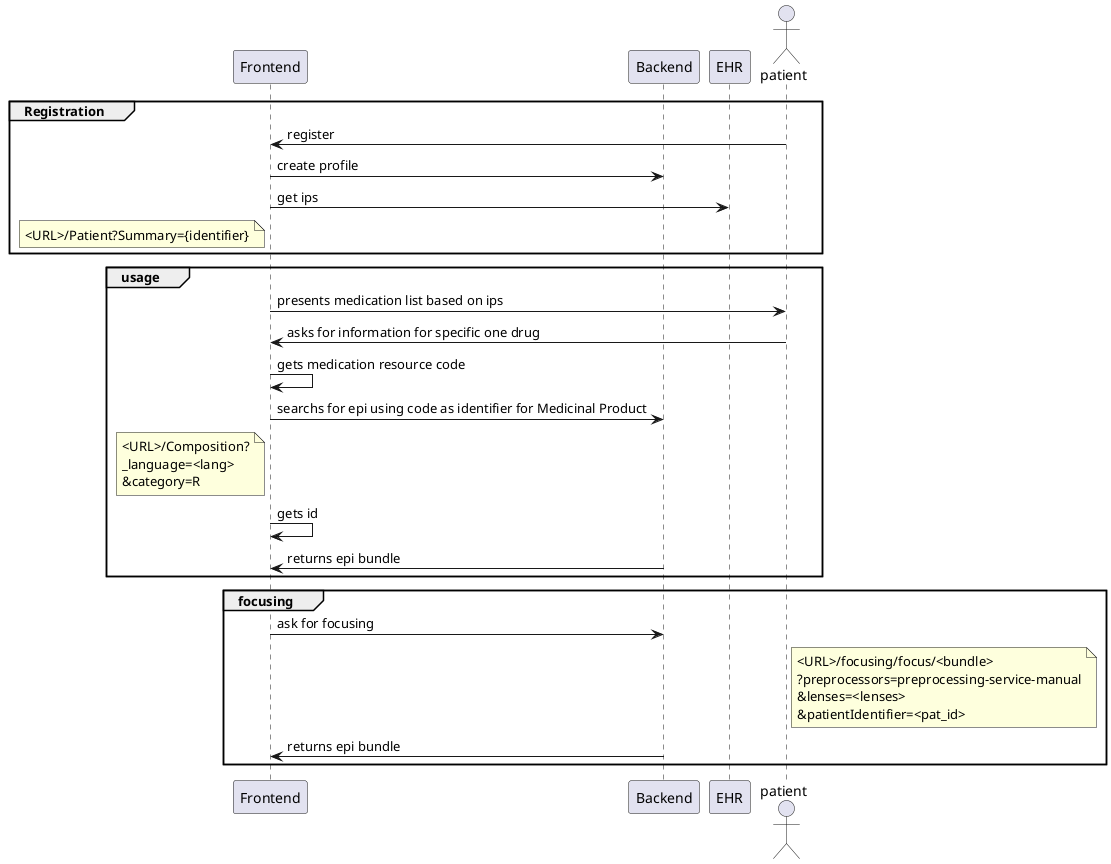 @startuml
participant Frontend as fe
participant Backend as be
participant EHR as ehr
actor       patient       as pat
/'
actor       Physician       as phy

boundary    Boundary    as Foo2
control     Control     as Foo3
entity      Entity      as Foo4
collections Collections as Foo6
queue       Queue       as Foo7
Foo -> Foo5 : To database
Foo -> Foo6 : To collections
Foo -> Foo7: To queue
database    MPI    as mpi

'/
/'phy -> ehr : add information across several appointments
'/
group Registration

pat -> fe : register
fe -> be : create profile
fe -> ehr : get ips 
note left of fe : <URL>/Patient?Summary={identifier}

end


group usage
fe -> pat: presents medication list based on ips
pat -> fe : asks for information for specific one drug
fe -> fe : gets medication resource code
fe -> be: searchs for epi using code as identifier for Medicinal Product
note left of fe
 <URL>/Composition?
 _language=<lang>
 &category=R
 end note
fe -> fe: gets id
be -> fe: returns epi bundle

end

group focusing
fe -> be: ask for focusing
note right of pat 
<URL>/focusing/focus/<bundle>
?preprocessors=preprocessing-service-manual
&lenses=<lenses>
&patientIdentifier=<pat_id>
end note

be -> fe: returns epi bundle


end
@enduml